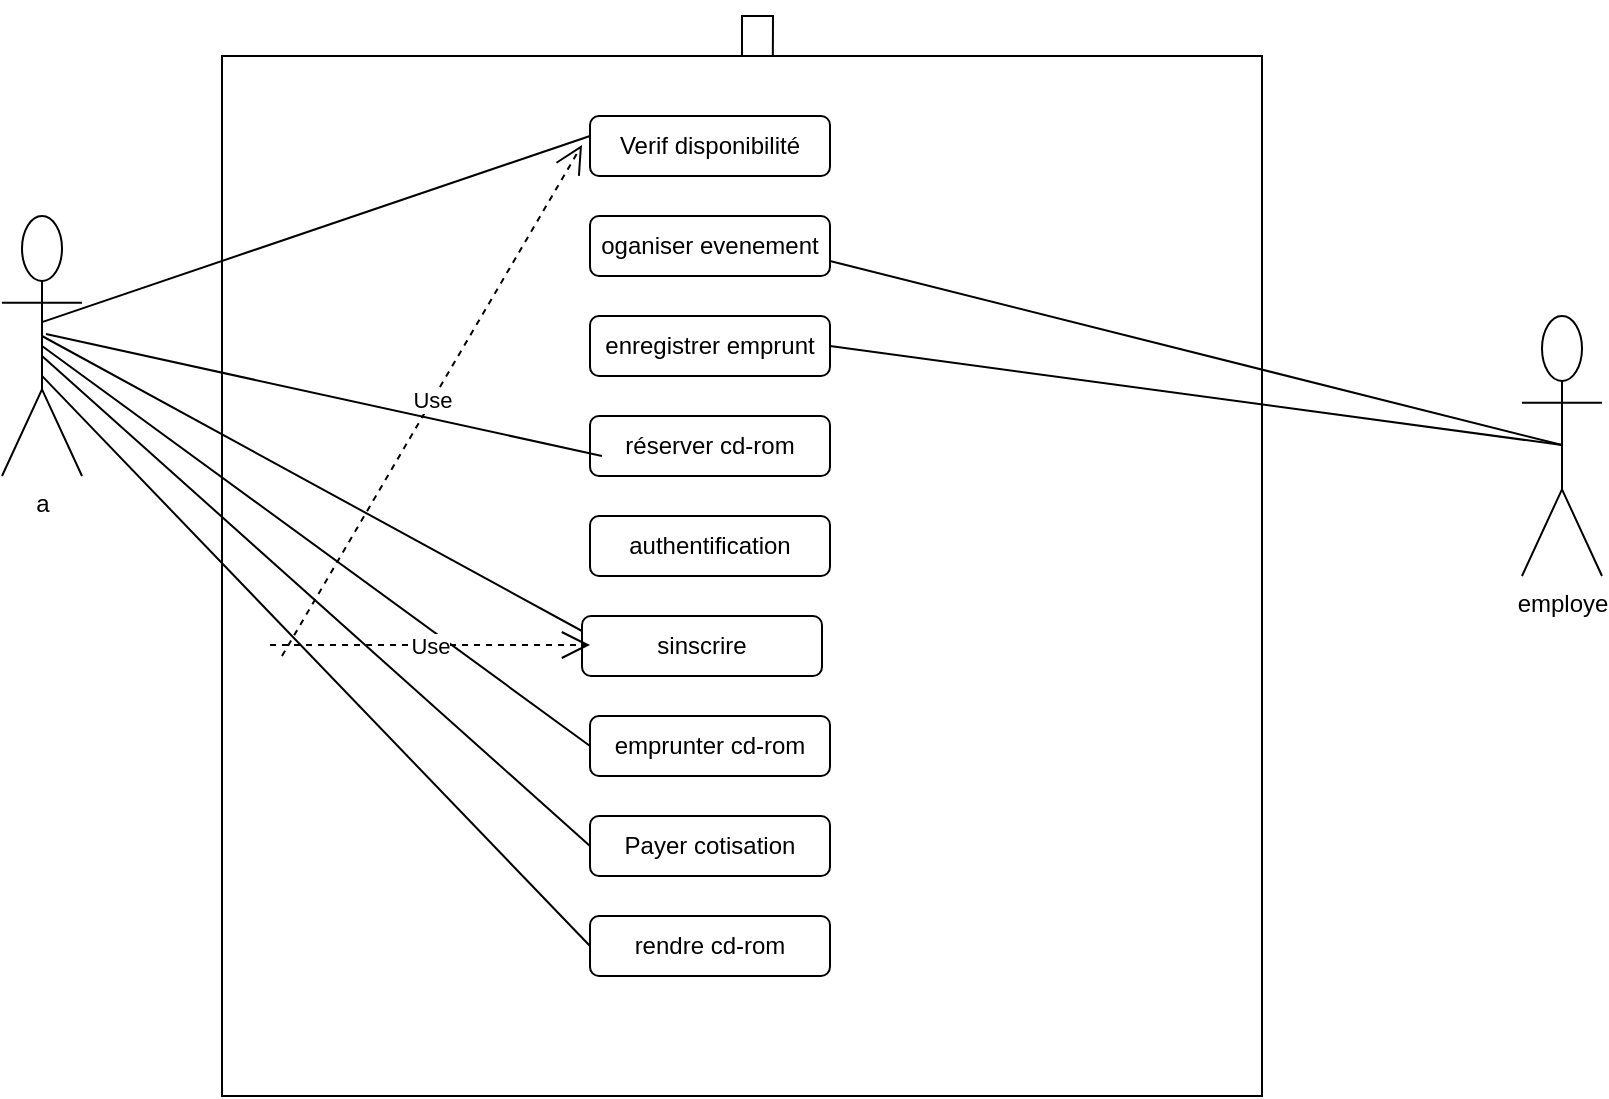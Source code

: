 <mxfile version="16.5.3" type="github">
  <diagram id="Ra_S1W5Z_A5poA4gbbQ9" name="Page-1">
    <mxGraphModel dx="868" dy="1651" grid="1" gridSize="10" guides="1" tooltips="1" connect="1" arrows="1" fold="1" page="1" pageScale="1" pageWidth="827" pageHeight="1169" math="0" shadow="0">
      <root>
        <mxCell id="0" />
        <mxCell id="1" parent="0" />
        <mxCell id="op16uWtSYf-E2h64Wh5x-1" value="a" style="shape=umlActor;verticalLabelPosition=bottom;verticalAlign=top;html=1;" vertex="1" parent="1">
          <mxGeometry y="70" width="40" height="130" as="geometry" />
        </mxCell>
        <mxCell id="op16uWtSYf-E2h64Wh5x-2" value="&lt;font style=&quot;vertical-align: inherit&quot;&gt;&lt;font style=&quot;vertical-align: inherit&quot;&gt;employe&lt;/font&gt;&lt;/font&gt;" style="shape=umlActor;verticalLabelPosition=bottom;verticalAlign=top;html=1;" vertex="1" parent="1">
          <mxGeometry x="760" y="120" width="40" height="130" as="geometry" />
        </mxCell>
        <mxCell id="op16uWtSYf-E2h64Wh5x-4" style="edgeStyle=orthogonalEdgeStyle;rounded=0;orthogonalLoop=1;jettySize=auto;html=1;" edge="1" parent="1" source="op16uWtSYf-E2h64Wh5x-3">
          <mxGeometry relative="1" as="geometry">
            <mxPoint x="385" y="90" as="targetPoint" />
          </mxGeometry>
        </mxCell>
        <mxCell id="op16uWtSYf-E2h64Wh5x-3" value="" style="whiteSpace=wrap;html=1;aspect=fixed;" vertex="1" parent="1">
          <mxGeometry x="110" y="-10" width="520" height="520" as="geometry" />
        </mxCell>
        <mxCell id="op16uWtSYf-E2h64Wh5x-5" value="&lt;font style=&quot;vertical-align: inherit&quot;&gt;&lt;font style=&quot;vertical-align: inherit&quot;&gt;Verif disponibilité&lt;/font&gt;&lt;/font&gt;" style="rounded=1;whiteSpace=wrap;html=1;" vertex="1" parent="1">
          <mxGeometry x="294" y="20" width="120" height="30" as="geometry" />
        </mxCell>
        <mxCell id="op16uWtSYf-E2h64Wh5x-6" value="&lt;font style=&quot;vertical-align: inherit&quot;&gt;&lt;font style=&quot;vertical-align: inherit&quot;&gt;oganiser evenement&lt;/font&gt;&lt;/font&gt;" style="rounded=1;whiteSpace=wrap;html=1;" vertex="1" parent="1">
          <mxGeometry x="294" y="70" width="120" height="30" as="geometry" />
        </mxCell>
        <mxCell id="op16uWtSYf-E2h64Wh5x-7" value="&lt;font style=&quot;vertical-align: inherit&quot;&gt;&lt;font style=&quot;vertical-align: inherit&quot;&gt;authentification&lt;/font&gt;&lt;/font&gt;" style="rounded=1;whiteSpace=wrap;html=1;" vertex="1" parent="1">
          <mxGeometry x="294" y="220" width="120" height="30" as="geometry" />
        </mxCell>
        <mxCell id="op16uWtSYf-E2h64Wh5x-8" value="&lt;font style=&quot;vertical-align: inherit&quot;&gt;&lt;font style=&quot;vertical-align: inherit&quot;&gt;réserver cd-rom&lt;/font&gt;&lt;/font&gt;" style="rounded=1;whiteSpace=wrap;html=1;" vertex="1" parent="1">
          <mxGeometry x="294" y="170" width="120" height="30" as="geometry" />
        </mxCell>
        <mxCell id="op16uWtSYf-E2h64Wh5x-9" value="&lt;font style=&quot;vertical-align: inherit&quot;&gt;&lt;font style=&quot;vertical-align: inherit&quot;&gt;enregistrer emprunt&lt;/font&gt;&lt;/font&gt;" style="rounded=1;whiteSpace=wrap;html=1;" vertex="1" parent="1">
          <mxGeometry x="294" y="120" width="120" height="30" as="geometry" />
        </mxCell>
        <mxCell id="op16uWtSYf-E2h64Wh5x-10" value="&lt;font style=&quot;vertical-align: inherit&quot;&gt;&lt;font style=&quot;vertical-align: inherit&quot;&gt;sinscrire&lt;/font&gt;&lt;/font&gt;" style="rounded=1;whiteSpace=wrap;html=1;" vertex="1" parent="1">
          <mxGeometry x="290" y="270" width="120" height="30" as="geometry" />
        </mxCell>
        <mxCell id="op16uWtSYf-E2h64Wh5x-11" value="&lt;font style=&quot;vertical-align: inherit&quot;&gt;&lt;font style=&quot;vertical-align: inherit&quot;&gt;rendre cd-rom&lt;/font&gt;&lt;/font&gt;" style="rounded=1;whiteSpace=wrap;html=1;" vertex="1" parent="1">
          <mxGeometry x="294" y="420" width="120" height="30" as="geometry" />
        </mxCell>
        <mxCell id="op16uWtSYf-E2h64Wh5x-12" value="&lt;font style=&quot;vertical-align: inherit&quot;&gt;&lt;font style=&quot;vertical-align: inherit&quot;&gt;Payer cotisation&lt;/font&gt;&lt;/font&gt;" style="rounded=1;whiteSpace=wrap;html=1;" vertex="1" parent="1">
          <mxGeometry x="294" y="370" width="120" height="30" as="geometry" />
        </mxCell>
        <mxCell id="op16uWtSYf-E2h64Wh5x-13" value="&lt;font style=&quot;vertical-align: inherit&quot;&gt;&lt;font style=&quot;vertical-align: inherit&quot;&gt;emprunter cd-rom&lt;/font&gt;&lt;/font&gt;" style="rounded=1;whiteSpace=wrap;html=1;" vertex="1" parent="1">
          <mxGeometry x="294" y="320" width="120" height="30" as="geometry" />
        </mxCell>
        <mxCell id="op16uWtSYf-E2h64Wh5x-14" value="" style="endArrow=none;html=1;rounded=0;exitX=0.5;exitY=0.408;exitDx=0;exitDy=0;exitPerimeter=0;" edge="1" parent="1" source="op16uWtSYf-E2h64Wh5x-1">
          <mxGeometry relative="1" as="geometry">
            <mxPoint x="14" y="140" as="sourcePoint" />
            <mxPoint x="294" y="30" as="targetPoint" />
          </mxGeometry>
        </mxCell>
        <mxCell id="op16uWtSYf-E2h64Wh5x-15" value="" style="endArrow=none;html=1;rounded=0;entryX=0.05;entryY=0.667;entryDx=0;entryDy=0;entryPerimeter=0;exitX=0.55;exitY=0.454;exitDx=0;exitDy=0;exitPerimeter=0;" edge="1" parent="1" source="op16uWtSYf-E2h64Wh5x-1" target="op16uWtSYf-E2h64Wh5x-8">
          <mxGeometry relative="1" as="geometry">
            <mxPoint x="20" y="140" as="sourcePoint" />
            <mxPoint x="100" y="170" as="targetPoint" />
            <Array as="points" />
          </mxGeometry>
        </mxCell>
        <mxCell id="op16uWtSYf-E2h64Wh5x-17" value="" style="endArrow=none;html=1;rounded=0;entryX=0;entryY=0.25;entryDx=0;entryDy=0;" edge="1" parent="1" target="op16uWtSYf-E2h64Wh5x-10">
          <mxGeometry relative="1" as="geometry">
            <mxPoint x="20" y="130" as="sourcePoint" />
            <mxPoint x="180" y="140" as="targetPoint" />
          </mxGeometry>
        </mxCell>
        <mxCell id="op16uWtSYf-E2h64Wh5x-19" value="" style="endArrow=none;html=1;rounded=0;entryX=0;entryY=0.5;entryDx=0;entryDy=0;exitX=0.5;exitY=0.5;exitDx=0;exitDy=0;exitPerimeter=0;" edge="1" parent="1" source="op16uWtSYf-E2h64Wh5x-1" target="op16uWtSYf-E2h64Wh5x-13">
          <mxGeometry relative="1" as="geometry">
            <mxPoint x="30" y="140" as="sourcePoint" />
            <mxPoint x="170" y="140" as="targetPoint" />
          </mxGeometry>
        </mxCell>
        <mxCell id="op16uWtSYf-E2h64Wh5x-20" value="" style="endArrow=none;html=1;rounded=0;entryX=0;entryY=0.5;entryDx=0;entryDy=0;" edge="1" parent="1" target="op16uWtSYf-E2h64Wh5x-12">
          <mxGeometry relative="1" as="geometry">
            <mxPoint x="20" y="140" as="sourcePoint" />
            <mxPoint x="180" y="140" as="targetPoint" />
          </mxGeometry>
        </mxCell>
        <mxCell id="op16uWtSYf-E2h64Wh5x-21" value="" style="endArrow=none;html=1;rounded=0;entryX=0;entryY=0.5;entryDx=0;entryDy=0;exitX=0.5;exitY=0.615;exitDx=0;exitDy=0;exitPerimeter=0;" edge="1" parent="1" source="op16uWtSYf-E2h64Wh5x-1" target="op16uWtSYf-E2h64Wh5x-11">
          <mxGeometry relative="1" as="geometry">
            <mxPoint x="20" y="140" as="sourcePoint" />
            <mxPoint x="180" y="140" as="targetPoint" />
          </mxGeometry>
        </mxCell>
        <mxCell id="op16uWtSYf-E2h64Wh5x-25" value="" style="endArrow=none;html=1;rounded=0;exitX=1;exitY=0.75;exitDx=0;exitDy=0;" edge="1" parent="1" source="op16uWtSYf-E2h64Wh5x-6">
          <mxGeometry relative="1" as="geometry">
            <mxPoint x="620" y="184.5" as="sourcePoint" />
            <mxPoint x="780" y="184.5" as="targetPoint" />
          </mxGeometry>
        </mxCell>
        <mxCell id="op16uWtSYf-E2h64Wh5x-26" value="" style="endArrow=none;html=1;rounded=0;exitX=1;exitY=0.5;exitDx=0;exitDy=0;" edge="1" parent="1" source="op16uWtSYf-E2h64Wh5x-9">
          <mxGeometry relative="1" as="geometry">
            <mxPoint x="620" y="184.5" as="sourcePoint" />
            <mxPoint x="780" y="184.5" as="targetPoint" />
          </mxGeometry>
        </mxCell>
        <mxCell id="op16uWtSYf-E2h64Wh5x-27" value="Use" style="endArrow=open;endSize=12;dashed=1;html=1;rounded=0;" edge="1" parent="1">
          <mxGeometry width="160" relative="1" as="geometry">
            <mxPoint x="140" y="290" as="sourcePoint" />
            <mxPoint x="290" y="34.5" as="targetPoint" />
          </mxGeometry>
        </mxCell>
        <mxCell id="op16uWtSYf-E2h64Wh5x-29" value="Use" style="endArrow=open;endSize=12;dashed=1;html=1;rounded=0;" edge="1" parent="1">
          <mxGeometry width="160" relative="1" as="geometry">
            <mxPoint x="134" y="284.5" as="sourcePoint" />
            <mxPoint x="294" y="284.5" as="targetPoint" />
          </mxGeometry>
        </mxCell>
      </root>
    </mxGraphModel>
  </diagram>
</mxfile>
